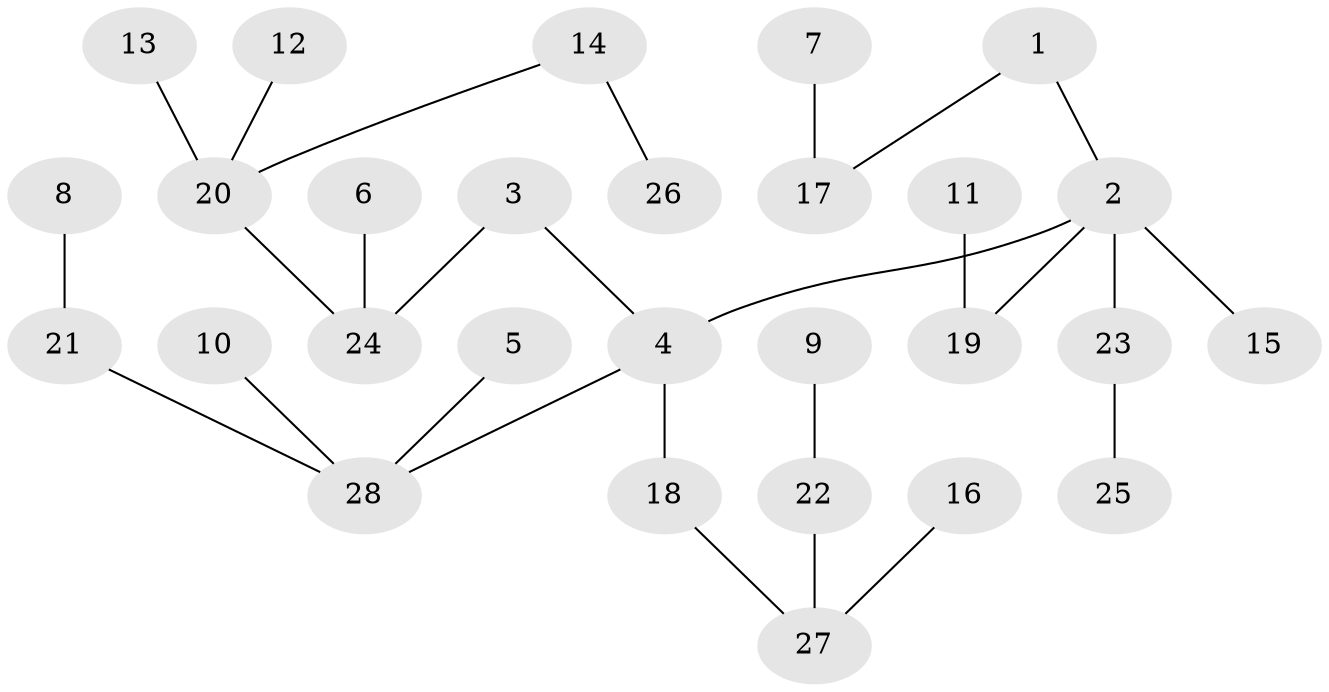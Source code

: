 // original degree distribution, {5: 0.03636363636363636, 4: 0.09090909090909091, 2: 0.23636363636363636, 6: 0.01818181818181818, 1: 0.509090909090909, 3: 0.10909090909090909}
// Generated by graph-tools (version 1.1) at 2025/50/03/09/25 03:50:16]
// undirected, 28 vertices, 27 edges
graph export_dot {
graph [start="1"]
  node [color=gray90,style=filled];
  1;
  2;
  3;
  4;
  5;
  6;
  7;
  8;
  9;
  10;
  11;
  12;
  13;
  14;
  15;
  16;
  17;
  18;
  19;
  20;
  21;
  22;
  23;
  24;
  25;
  26;
  27;
  28;
  1 -- 2 [weight=1.0];
  1 -- 17 [weight=1.0];
  2 -- 4 [weight=1.0];
  2 -- 15 [weight=1.0];
  2 -- 19 [weight=1.0];
  2 -- 23 [weight=1.0];
  3 -- 4 [weight=1.0];
  3 -- 24 [weight=1.0];
  4 -- 18 [weight=1.0];
  4 -- 28 [weight=1.0];
  5 -- 28 [weight=1.0];
  6 -- 24 [weight=1.0];
  7 -- 17 [weight=1.0];
  8 -- 21 [weight=1.0];
  9 -- 22 [weight=1.0];
  10 -- 28 [weight=1.0];
  11 -- 19 [weight=1.0];
  12 -- 20 [weight=1.0];
  13 -- 20 [weight=1.0];
  14 -- 20 [weight=1.0];
  14 -- 26 [weight=1.0];
  16 -- 27 [weight=1.0];
  18 -- 27 [weight=1.0];
  20 -- 24 [weight=1.0];
  21 -- 28 [weight=1.0];
  22 -- 27 [weight=1.0];
  23 -- 25 [weight=1.0];
}
